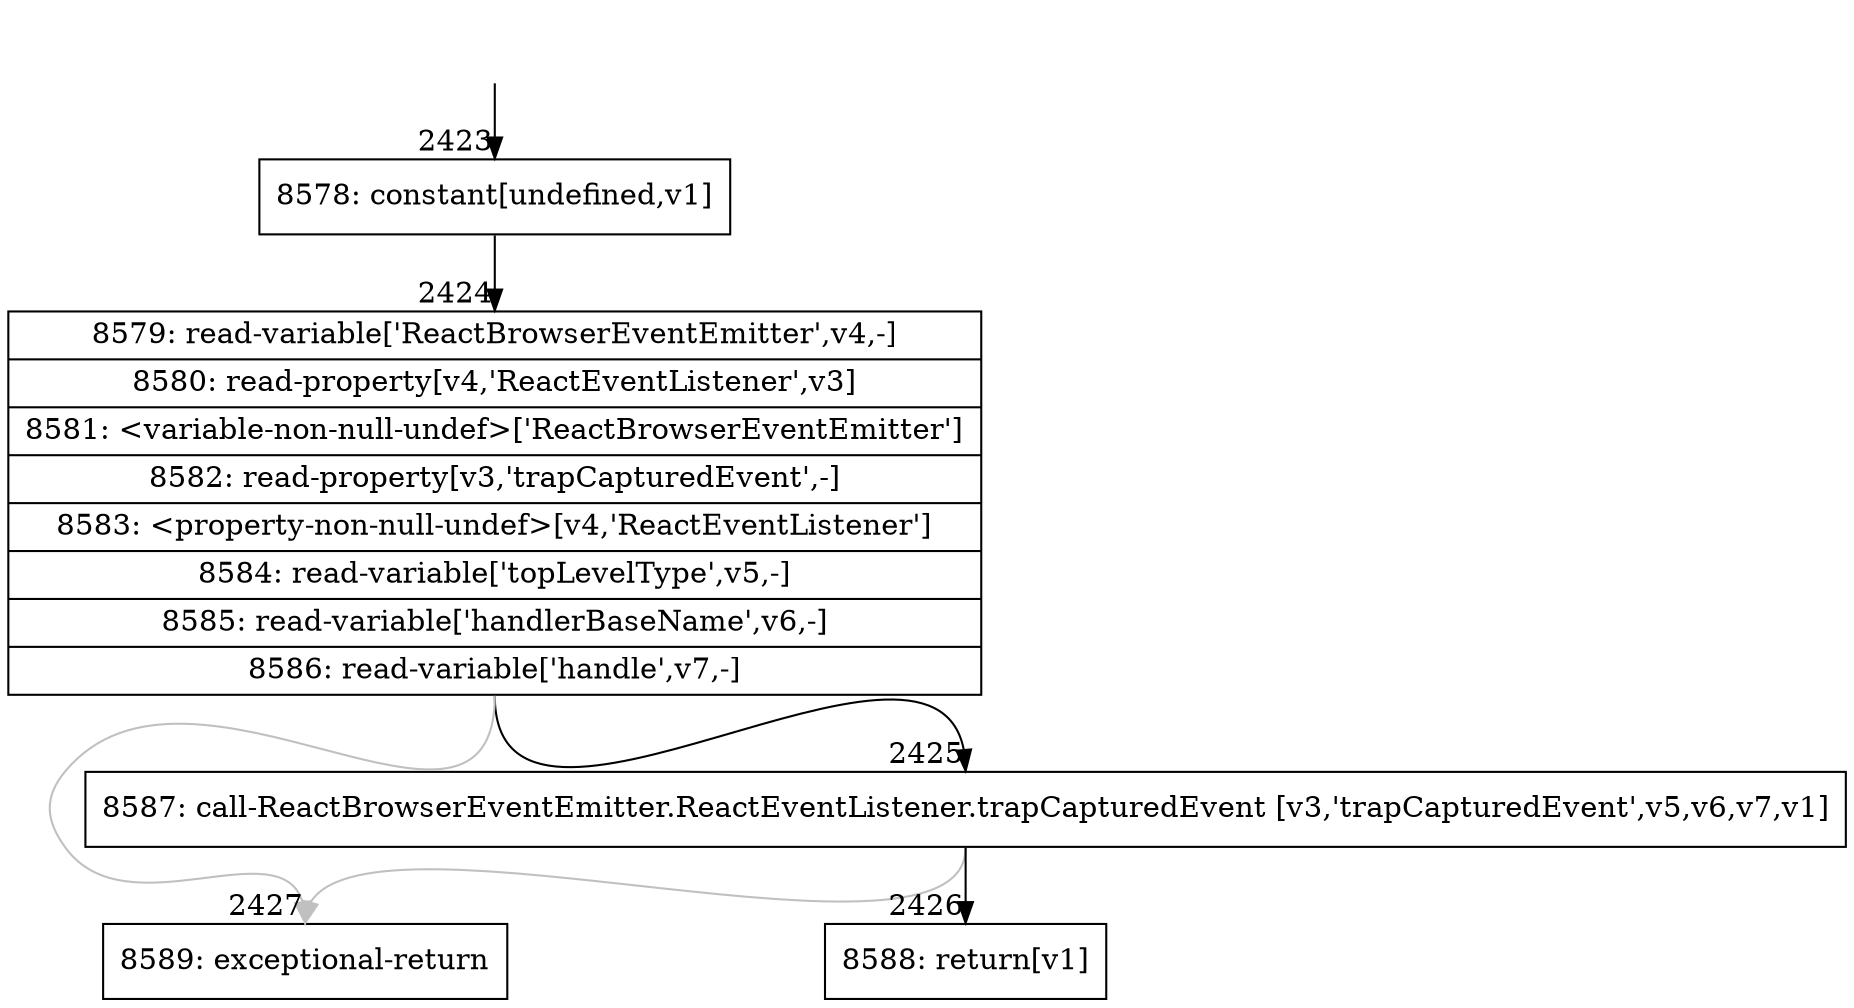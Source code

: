 digraph {
rankdir="TD"
BB_entry177[shape=none,label=""];
BB_entry177 -> BB2423 [tailport=s, headport=n, headlabel="    2423"]
BB2423 [shape=record label="{8578: constant[undefined,v1]}" ] 
BB2423 -> BB2424 [tailport=s, headport=n, headlabel="      2424"]
BB2424 [shape=record label="{8579: read-variable['ReactBrowserEventEmitter',v4,-]|8580: read-property[v4,'ReactEventListener',v3]|8581: \<variable-non-null-undef\>['ReactBrowserEventEmitter']|8582: read-property[v3,'trapCapturedEvent',-]|8583: \<property-non-null-undef\>[v4,'ReactEventListener']|8584: read-variable['topLevelType',v5,-]|8585: read-variable['handlerBaseName',v6,-]|8586: read-variable['handle',v7,-]}" ] 
BB2424 -> BB2425 [tailport=s, headport=n, headlabel="      2425"]
BB2424 -> BB2427 [tailport=s, headport=n, color=gray, headlabel="      2427"]
BB2425 [shape=record label="{8587: call-ReactBrowserEventEmitter.ReactEventListener.trapCapturedEvent [v3,'trapCapturedEvent',v5,v6,v7,v1]}" ] 
BB2425 -> BB2426 [tailport=s, headport=n, headlabel="      2426"]
BB2425 -> BB2427 [tailport=s, headport=n, color=gray]
BB2426 [shape=record label="{8588: return[v1]}" ] 
BB2427 [shape=record label="{8589: exceptional-return}" ] 
//#$~ 4670
}

